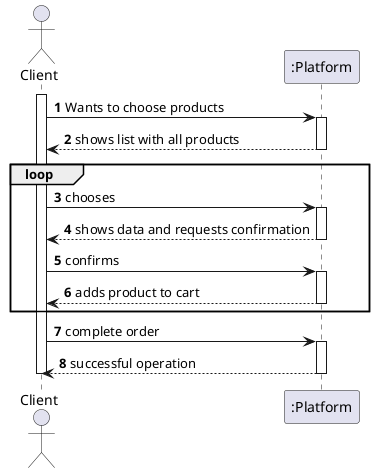 @startuml
autonumber
actor "Client" as CLN

activate CLN
CLN -> ":Platform" : Wants to choose products
activate ":Platform"
":Platform" --> CLN : shows list with all products
deactivate ":Platform"
loop
CLN -> ":Platform" : chooses
activate ":Platform"

":Platform" --> CLN : shows data and requests confirmation
deactivate ":Platform"

CLN -> ":Platform" : confirms
activate ":Platform"

":Platform" --> CLN : adds product to cart
deactivate ":Platform"
end loop

CLN -> ":Platform" : complete order
activate ":Platform"

":Platform" --> CLN : successful operation
deactivate
deactivate CLN
@enduml
